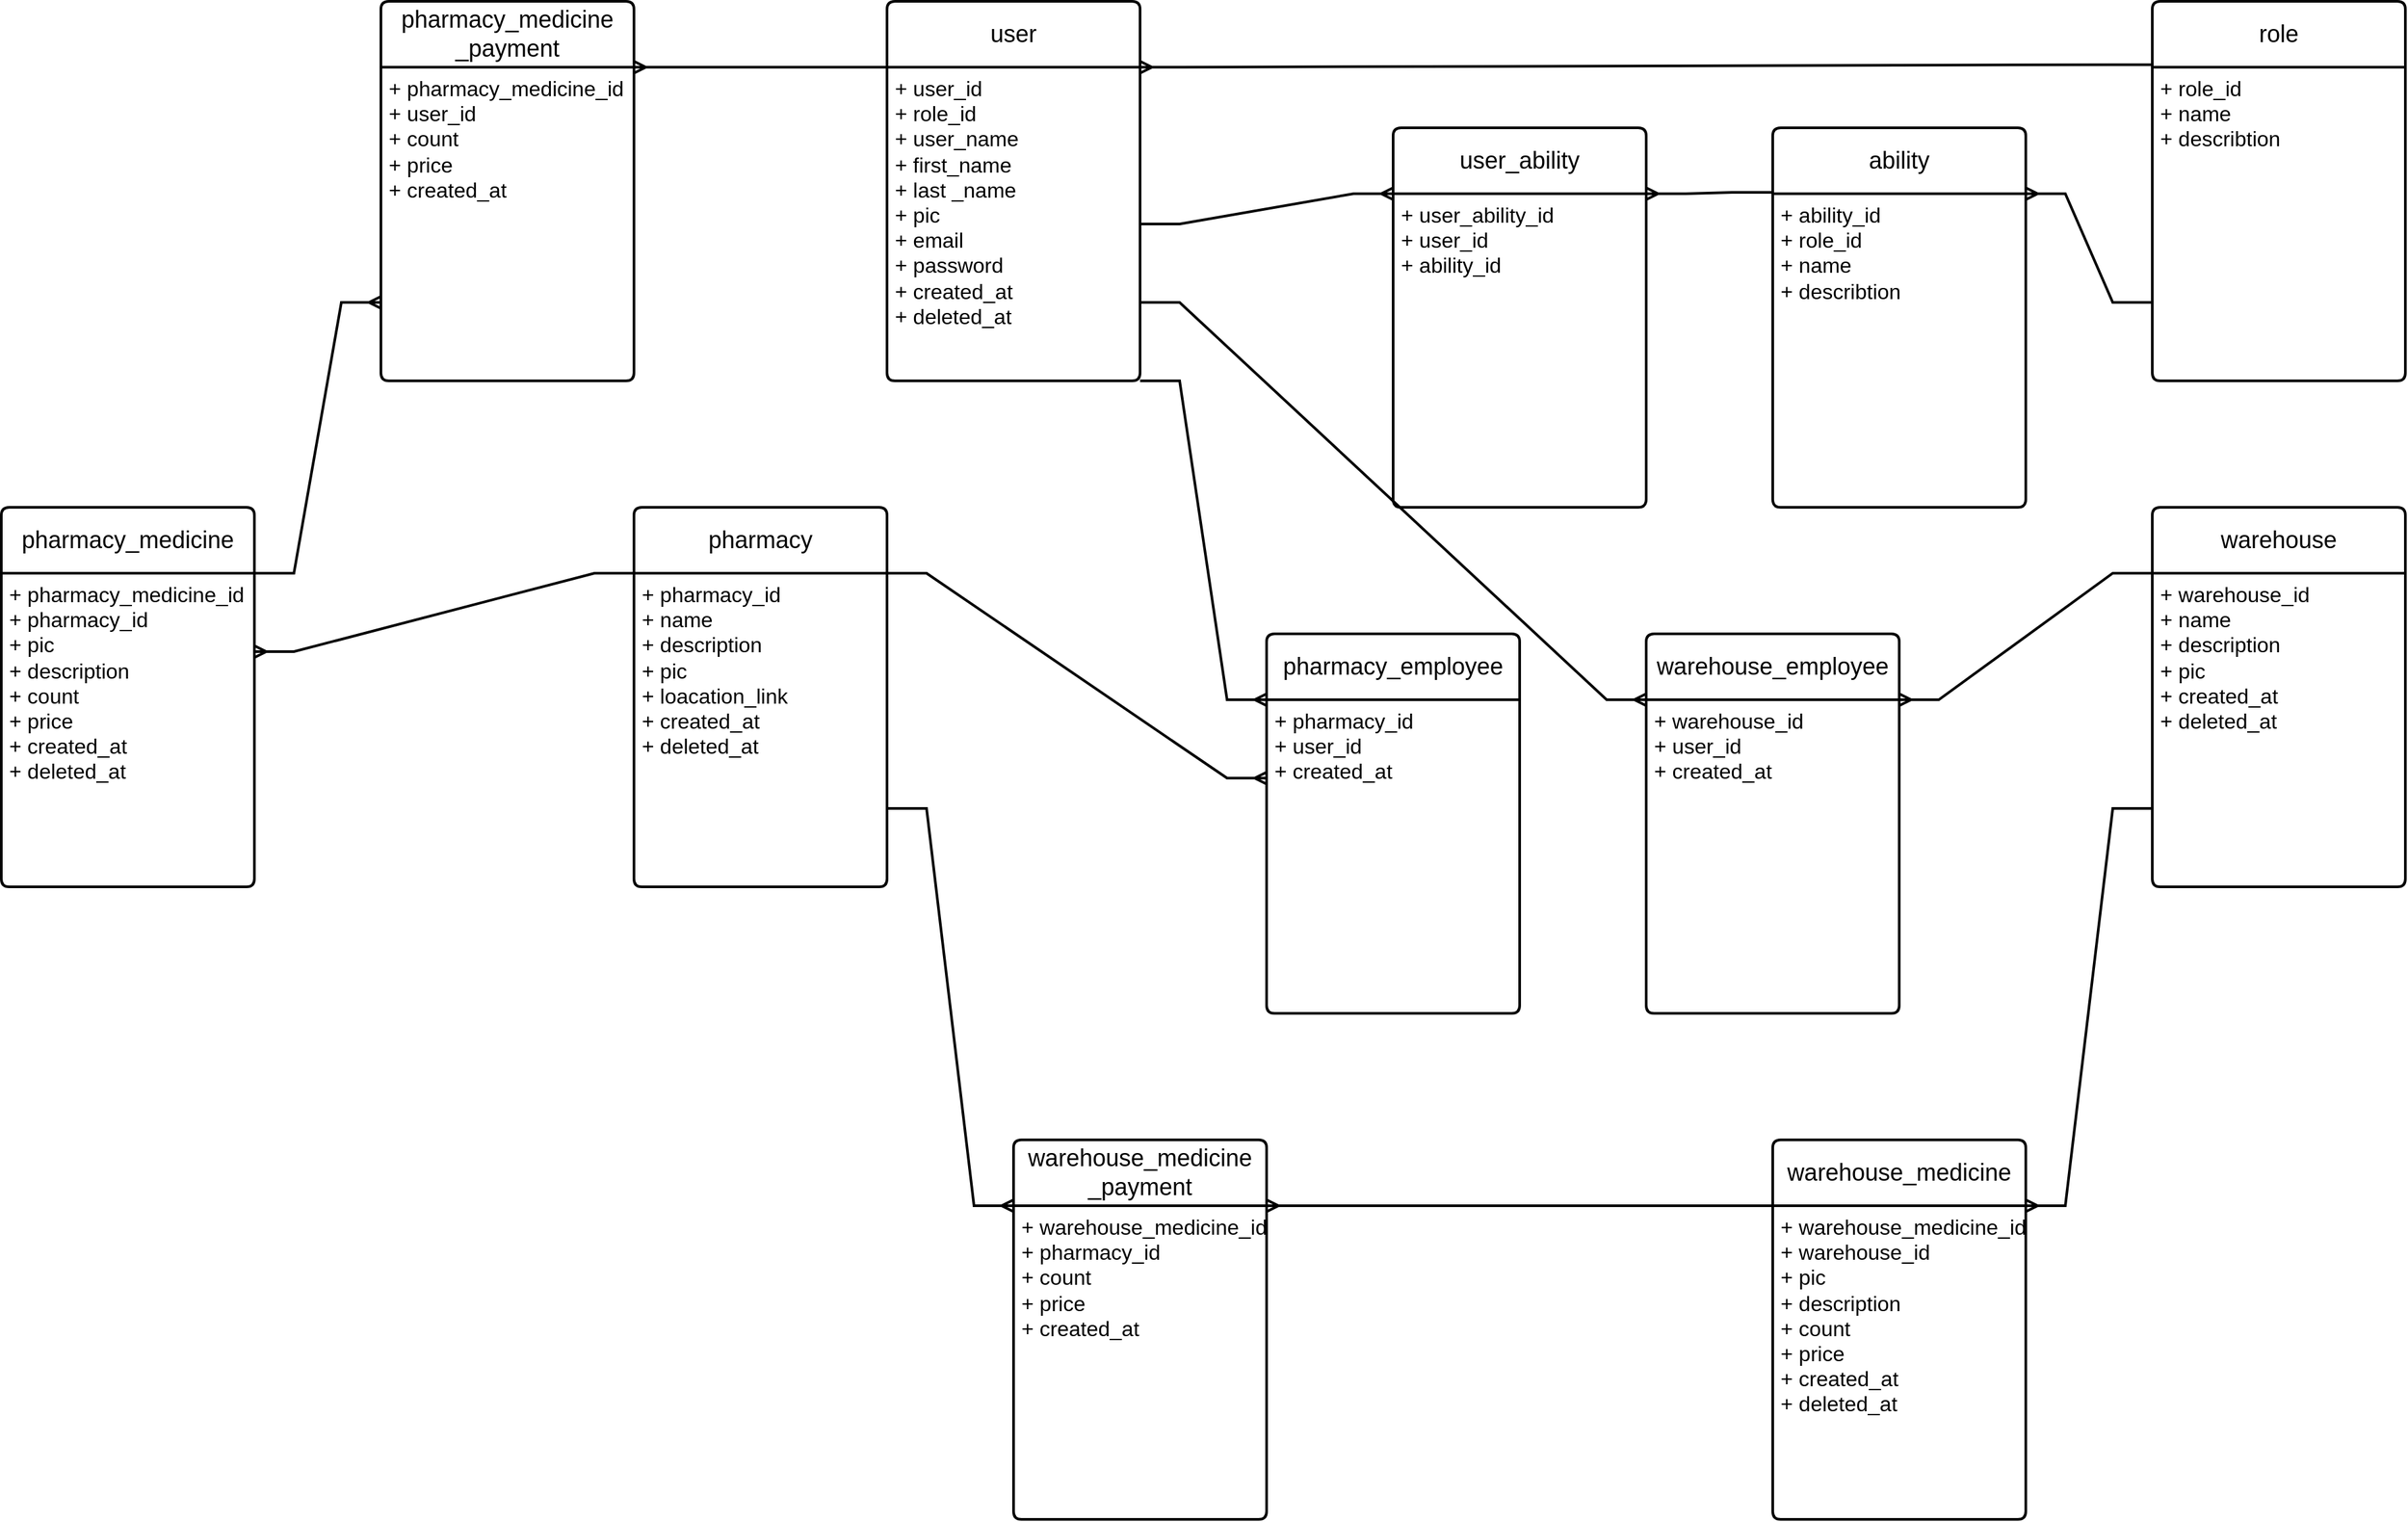 <mxfile>
    <diagram name="Page-1" id="Pqz5ZIfatG5j40akm8x7">
        <mxGraphModel dx="3184" dy="671" grid="1" gridSize="24" guides="1" tooltips="1" connect="1" arrows="1" fold="1" page="1" pageScale="1" pageWidth="850" pageHeight="1100" math="0" shadow="0">
            <root>
                <mxCell id="0"/>
                <mxCell id="1" parent="0"/>
                <mxCell id="yGynIGTieEBJCCS6Y2Hg-5" value="&lt;font style=&quot;font-size: 18px;&quot;&gt;user&lt;/font&gt;" style="swimlane;childLayout=stackLayout;horizontal=1;startSize=50;horizontalStack=0;rounded=1;fontSize=14;fontStyle=0;strokeWidth=2;resizeParent=0;resizeLast=1;shadow=0;dashed=0;align=center;arcSize=4;whiteSpace=wrap;html=1;" parent="1" vertex="1">
                    <mxGeometry x="-288" y="96" width="192" height="288" as="geometry">
                        <mxRectangle x="96" y="96" width="72" height="50" as="alternateBounds"/>
                    </mxGeometry>
                </mxCell>
                <mxCell id="yGynIGTieEBJCCS6Y2Hg-6" value="&lt;font style=&quot;font-size: 16px;&quot;&gt;+ user_id&lt;br&gt;+ role_id&lt;br&gt;+ user_name&lt;br&gt;+ first_name&lt;br&gt;+ last _name&lt;br&gt;+ pic&lt;br&gt;+ email&lt;br&gt;+ password&lt;br&gt;+ created_at&lt;br&gt;+ deleted_at&lt;/font&gt;" style="align=left;strokeColor=none;fillColor=none;spacingLeft=4;fontSize=12;verticalAlign=top;resizable=0;rotatable=0;part=1;html=1;" parent="yGynIGTieEBJCCS6Y2Hg-5" vertex="1">
                    <mxGeometry y="50" width="192" height="238" as="geometry"/>
                </mxCell>
                <mxCell id="yGynIGTieEBJCCS6Y2Hg-10" value="&lt;font style=&quot;font-size: 18px;&quot;&gt;role&lt;/font&gt;" style="swimlane;childLayout=stackLayout;horizontal=1;startSize=50;horizontalStack=0;rounded=1;fontSize=14;fontStyle=0;strokeWidth=2;resizeParent=0;resizeLast=1;shadow=0;dashed=0;align=center;arcSize=4;whiteSpace=wrap;html=1;" parent="1" vertex="1">
                    <mxGeometry x="672" y="96" width="192" height="288" as="geometry"/>
                </mxCell>
                <mxCell id="yGynIGTieEBJCCS6Y2Hg-11" value="&lt;font style=&quot;font-size: 16px;&quot;&gt;+ role_id&lt;br&gt;+ name&lt;br&gt;+ describtion&lt;br&gt;&lt;br&gt;&lt;/font&gt;" style="align=left;strokeColor=none;fillColor=none;spacingLeft=4;fontSize=12;verticalAlign=top;resizable=0;rotatable=0;part=1;html=1;" parent="yGynIGTieEBJCCS6Y2Hg-10" vertex="1">
                    <mxGeometry y="50" width="192" height="238" as="geometry"/>
                </mxCell>
                <mxCell id="yGynIGTieEBJCCS6Y2Hg-13" value="" style="edgeStyle=entityRelationEdgeStyle;fontSize=12;html=1;endArrow=ERmany;rounded=0;exitX=0;exitY=0.167;exitDx=0;exitDy=0;exitPerimeter=0;entryX=1;entryY=0;entryDx=0;entryDy=0;strokeWidth=2;" parent="1" source="yGynIGTieEBJCCS6Y2Hg-10" target="yGynIGTieEBJCCS6Y2Hg-6" edge="1">
                    <mxGeometry width="100" height="100" relative="1" as="geometry">
                        <mxPoint x="384" y="364" as="sourcePoint"/>
                        <mxPoint x="484" y="264" as="targetPoint"/>
                    </mxGeometry>
                </mxCell>
                <mxCell id="K6PqyN6FCFSBMOGqikez-1" value="&lt;span style=&quot;font-size: 18px;&quot;&gt;ability&lt;/span&gt;" style="swimlane;childLayout=stackLayout;horizontal=1;startSize=50;horizontalStack=0;rounded=1;fontSize=14;fontStyle=0;strokeWidth=2;resizeParent=0;resizeLast=1;shadow=0;dashed=0;align=center;arcSize=4;whiteSpace=wrap;html=1;" parent="1" vertex="1">
                    <mxGeometry x="384" y="192" width="192" height="288" as="geometry"/>
                </mxCell>
                <mxCell id="K6PqyN6FCFSBMOGqikez-2" value="&lt;font style=&quot;font-size: 16px;&quot;&gt;+ ability_id&lt;br&gt;+ role_id&lt;br&gt;+ name&lt;br&gt;+ describtion&lt;br&gt;&lt;br&gt;&lt;/font&gt;" style="align=left;strokeColor=none;fillColor=none;spacingLeft=4;fontSize=12;verticalAlign=top;resizable=0;rotatable=0;part=1;html=1;" parent="K6PqyN6FCFSBMOGqikez-1" vertex="1">
                    <mxGeometry y="50" width="192" height="238" as="geometry"/>
                </mxCell>
                <mxCell id="K6PqyN6FCFSBMOGqikez-3" value="&lt;span style=&quot;font-size: 18px;&quot;&gt;user_ability&lt;/span&gt;" style="swimlane;childLayout=stackLayout;horizontal=1;startSize=50;horizontalStack=0;rounded=1;fontSize=14;fontStyle=0;strokeWidth=2;resizeParent=0;resizeLast=1;shadow=0;dashed=0;align=center;arcSize=4;whiteSpace=wrap;html=1;" parent="1" vertex="1">
                    <mxGeometry x="96" y="192" width="192" height="288" as="geometry"/>
                </mxCell>
                <mxCell id="K6PqyN6FCFSBMOGqikez-4" value="&lt;font style=&quot;font-size: 16px;&quot;&gt;+ user_ability_id&lt;br&gt;+ user_id&lt;br&gt;+ ability_id&lt;br&gt;&lt;/font&gt;" style="align=left;strokeColor=none;fillColor=none;spacingLeft=4;fontSize=12;verticalAlign=top;resizable=0;rotatable=0;part=1;html=1;" parent="K6PqyN6FCFSBMOGqikez-3" vertex="1">
                    <mxGeometry y="50" width="192" height="238" as="geometry"/>
                </mxCell>
                <mxCell id="K6PqyN6FCFSBMOGqikez-5" value="" style="edgeStyle=entityRelationEdgeStyle;fontSize=12;html=1;endArrow=ERmany;rounded=0;exitX=0;exitY=0.75;exitDx=0;exitDy=0;strokeWidth=2;entryX=1;entryY=0;entryDx=0;entryDy=0;" parent="1" source="yGynIGTieEBJCCS6Y2Hg-11" target="K6PqyN6FCFSBMOGqikez-2" edge="1">
                    <mxGeometry width="100" height="100" relative="1" as="geometry">
                        <mxPoint x="750" y="396.5" as="sourcePoint"/>
                        <mxPoint x="408" y="408" as="targetPoint"/>
                    </mxGeometry>
                </mxCell>
                <mxCell id="K6PqyN6FCFSBMOGqikez-6" value="" style="edgeStyle=entityRelationEdgeStyle;fontSize=12;html=1;endArrow=ERmany;rounded=0;exitX=1;exitY=0.5;exitDx=0;exitDy=0;entryX=0;entryY=0;entryDx=0;entryDy=0;strokeWidth=2;" parent="1" source="yGynIGTieEBJCCS6Y2Hg-6" target="K6PqyN6FCFSBMOGqikez-4" edge="1">
                    <mxGeometry width="100" height="100" relative="1" as="geometry">
                        <mxPoint x="-264" y="349" as="sourcePoint"/>
                        <mxPoint x="-168" y="458" as="targetPoint"/>
                    </mxGeometry>
                </mxCell>
                <mxCell id="K6PqyN6FCFSBMOGqikez-7" value="&lt;span style=&quot;font-size: 18px;&quot;&gt;pharmacy&lt;/span&gt;" style="swimlane;childLayout=stackLayout;horizontal=1;startSize=50;horizontalStack=0;rounded=1;fontSize=14;fontStyle=0;strokeWidth=2;resizeParent=0;resizeLast=1;shadow=0;dashed=0;align=center;arcSize=4;whiteSpace=wrap;html=1;" parent="1" vertex="1">
                    <mxGeometry x="-480" y="480" width="192" height="288" as="geometry"/>
                </mxCell>
                <mxCell id="K6PqyN6FCFSBMOGqikez-8" value="&lt;font style=&quot;font-size: 16px;&quot;&gt;+ pharmacy_id&lt;br&gt;+ name&lt;br&gt;+ description&amp;nbsp;&lt;br&gt;+ pic&lt;br&gt;+ loacation_link&lt;br&gt;+ created_at&lt;br&gt;+ deleted_at&lt;br&gt;&lt;/font&gt;" style="align=left;strokeColor=none;fillColor=none;spacingLeft=4;fontSize=12;verticalAlign=top;resizable=0;rotatable=0;part=1;html=1;" parent="K6PqyN6FCFSBMOGqikez-7" vertex="1">
                    <mxGeometry y="50" width="192" height="238" as="geometry"/>
                </mxCell>
                <mxCell id="K6PqyN6FCFSBMOGqikez-12" value="" style="edgeStyle=entityRelationEdgeStyle;fontSize=12;html=1;endArrow=ERmany;rounded=0;exitX=-0.005;exitY=0.17;exitDx=0;exitDy=0;entryX=1;entryY=0;entryDx=0;entryDy=0;strokeWidth=2;exitPerimeter=0;" parent="1" source="K6PqyN6FCFSBMOGqikez-1" target="K6PqyN6FCFSBMOGqikez-4" edge="1">
                    <mxGeometry width="100" height="100" relative="1" as="geometry">
                        <mxPoint x="-72" y="349" as="sourcePoint"/>
                        <mxPoint x="120" y="554" as="targetPoint"/>
                        <Array as="points">
                            <mxPoint x="336" y="360"/>
                        </Array>
                    </mxGeometry>
                </mxCell>
                <mxCell id="K6PqyN6FCFSBMOGqikez-13" value="&lt;span style=&quot;font-size: 18px;&quot;&gt;pharmacy_employee&lt;/span&gt;" style="swimlane;childLayout=stackLayout;horizontal=1;startSize=50;horizontalStack=0;rounded=1;fontSize=14;fontStyle=0;strokeWidth=2;resizeParent=0;resizeLast=1;shadow=0;dashed=0;align=center;arcSize=4;whiteSpace=wrap;html=1;" parent="1" vertex="1">
                    <mxGeometry y="576" width="192" height="288" as="geometry"/>
                </mxCell>
                <mxCell id="K6PqyN6FCFSBMOGqikez-14" value="&lt;font style=&quot;font-size: 16px;&quot;&gt;+ pharmacy_id&lt;br&gt;+ user_id&lt;br&gt;+ created_at&lt;br&gt;&lt;/font&gt;" style="align=left;strokeColor=none;fillColor=none;spacingLeft=4;fontSize=12;verticalAlign=top;resizable=0;rotatable=0;part=1;html=1;" parent="K6PqyN6FCFSBMOGqikez-13" vertex="1">
                    <mxGeometry y="50" width="192" height="238" as="geometry"/>
                </mxCell>
                <mxCell id="K6PqyN6FCFSBMOGqikez-15" value="" style="edgeStyle=entityRelationEdgeStyle;fontSize=12;html=1;endArrow=ERmany;rounded=0;exitX=1;exitY=0;exitDx=0;exitDy=0;entryX=0;entryY=0.25;entryDx=0;entryDy=0;strokeWidth=2;" parent="1" source="K6PqyN6FCFSBMOGqikez-8" target="K6PqyN6FCFSBMOGqikez-14" edge="1">
                    <mxGeometry width="100" height="100" relative="1" as="geometry">
                        <mxPoint x="-216" y="448" as="sourcePoint"/>
                        <mxPoint x="-24" y="653" as="targetPoint"/>
                    </mxGeometry>
                </mxCell>
                <mxCell id="K6PqyN6FCFSBMOGqikez-17" value="&lt;span style=&quot;font-size: 18px;&quot;&gt;warehouse&lt;/span&gt;" style="swimlane;childLayout=stackLayout;horizontal=1;startSize=50;horizontalStack=0;rounded=1;fontSize=14;fontStyle=0;strokeWidth=2;resizeParent=0;resizeLast=1;shadow=0;dashed=0;align=center;arcSize=4;whiteSpace=wrap;html=1;" parent="1" vertex="1">
                    <mxGeometry x="672" y="480" width="192" height="288" as="geometry"/>
                </mxCell>
                <mxCell id="K6PqyN6FCFSBMOGqikez-18" value="&lt;font style=&quot;font-size: 16px;&quot;&gt;+ warehouse_id&lt;br&gt;+ name&lt;br&gt;+ description&amp;nbsp;&lt;br&gt;+ pic&lt;br&gt;+ created_at&lt;br&gt;+ deleted_at&lt;br&gt;&lt;/font&gt;" style="align=left;strokeColor=none;fillColor=none;spacingLeft=4;fontSize=12;verticalAlign=top;resizable=0;rotatable=0;part=1;html=1;" parent="K6PqyN6FCFSBMOGqikez-17" vertex="1">
                    <mxGeometry y="50" width="192" height="238" as="geometry"/>
                </mxCell>
                <mxCell id="K6PqyN6FCFSBMOGqikez-19" value="&lt;span style=&quot;font-size: 18px;&quot;&gt;warehouse_employee&lt;/span&gt;" style="swimlane;childLayout=stackLayout;horizontal=1;startSize=50;horizontalStack=0;rounded=1;fontSize=14;fontStyle=0;strokeWidth=2;resizeParent=0;resizeLast=1;shadow=0;dashed=0;align=center;arcSize=4;whiteSpace=wrap;html=1;" parent="1" vertex="1">
                    <mxGeometry x="288" y="576" width="192" height="288" as="geometry"/>
                </mxCell>
                <mxCell id="K6PqyN6FCFSBMOGqikez-20" value="&lt;font style=&quot;font-size: 16px;&quot;&gt;+ warehouse_id&lt;br&gt;+ user_id&lt;br&gt;+ created_at&lt;br&gt;&lt;/font&gt;" style="align=left;strokeColor=none;fillColor=none;spacingLeft=4;fontSize=12;verticalAlign=top;resizable=0;rotatable=0;part=1;html=1;" parent="K6PqyN6FCFSBMOGqikez-19" vertex="1">
                    <mxGeometry y="50" width="192" height="238" as="geometry"/>
                </mxCell>
                <mxCell id="K6PqyN6FCFSBMOGqikez-21" value="" style="edgeStyle=entityRelationEdgeStyle;fontSize=12;html=1;endArrow=ERmany;rounded=0;exitX=1;exitY=0.75;exitDx=0;exitDy=0;entryX=0;entryY=0;entryDx=0;entryDy=0;strokeWidth=2;" parent="1" source="yGynIGTieEBJCCS6Y2Hg-6" target="K6PqyN6FCFSBMOGqikez-20" edge="1">
                    <mxGeometry width="100" height="100" relative="1" as="geometry">
                        <mxPoint x="120" y="614" as="sourcePoint"/>
                        <mxPoint x="24" y="650" as="targetPoint"/>
                    </mxGeometry>
                </mxCell>
                <mxCell id="K6PqyN6FCFSBMOGqikez-22" value="" style="edgeStyle=entityRelationEdgeStyle;fontSize=12;html=1;endArrow=ERmany;rounded=0;exitX=0;exitY=0;exitDx=0;exitDy=0;entryX=1;entryY=0;entryDx=0;entryDy=0;strokeWidth=2;" parent="1" source="K6PqyN6FCFSBMOGqikez-18" target="K6PqyN6FCFSBMOGqikez-20" edge="1">
                    <mxGeometry width="100" height="100" relative="1" as="geometry">
                        <mxPoint x="144" y="638" as="sourcePoint"/>
                        <mxPoint x="48" y="674" as="targetPoint"/>
                    </mxGeometry>
                </mxCell>
                <mxCell id="dLhSm6efQAyP7AnOEUwS-1" value="" style="edgeStyle=entityRelationEdgeStyle;fontSize=12;html=1;endArrow=ERmany;rounded=0;exitX=0;exitY=0.75;exitDx=0;exitDy=0;entryX=1;entryY=0;entryDx=0;entryDy=0;strokeWidth=2;" parent="1" source="K6PqyN6FCFSBMOGqikez-18" target="K6PqyN6FCFSBMOGqikez-24" edge="1">
                    <mxGeometry width="100" height="100" relative="1" as="geometry">
                        <mxPoint x="576" y="805" as="sourcePoint"/>
                        <mxPoint x="228" y="1248" as="targetPoint"/>
                    </mxGeometry>
                </mxCell>
                <mxCell id="K6PqyN6FCFSBMOGqikez-23" value="&lt;span style=&quot;font-size: 18px;&quot;&gt;warehouse_medicine&lt;/span&gt;" style="swimlane;childLayout=stackLayout;horizontal=1;startSize=50;horizontalStack=0;rounded=1;fontSize=14;fontStyle=0;strokeWidth=2;resizeParent=0;resizeLast=1;shadow=0;dashed=0;align=center;arcSize=4;whiteSpace=wrap;html=1;" parent="1" vertex="1">
                    <mxGeometry x="384" y="960" width="192" height="288" as="geometry"/>
                </mxCell>
                <mxCell id="K6PqyN6FCFSBMOGqikez-24" value="&lt;font style=&quot;font-size: 16px;&quot;&gt;+ warehouse_medicine_id&amp;nbsp;&lt;br&gt;+ warehouse_id&lt;br&gt;+ pic&lt;br&gt;+ description&lt;br&gt;+ count&lt;br&gt;+ price&lt;br&gt;+ created_at&lt;br&gt;+ deleted_at&lt;br&gt;&lt;/font&gt;" style="align=left;strokeColor=none;fillColor=none;spacingLeft=4;fontSize=12;verticalAlign=top;resizable=0;rotatable=0;part=1;html=1;" parent="K6PqyN6FCFSBMOGqikez-23" vertex="1">
                    <mxGeometry y="50" width="192" height="238" as="geometry"/>
                </mxCell>
                <mxCell id="dLhSm6efQAyP7AnOEUwS-5" value="&lt;span style=&quot;font-size: 18px;&quot;&gt;pharmacy_medicine&lt;/span&gt;" style="swimlane;childLayout=stackLayout;horizontal=1;startSize=50;horizontalStack=0;rounded=1;fontSize=14;fontStyle=0;strokeWidth=2;resizeParent=0;resizeLast=1;shadow=0;dashed=0;align=center;arcSize=4;whiteSpace=wrap;html=1;" parent="1" vertex="1">
                    <mxGeometry x="-960" y="480" width="192" height="288" as="geometry"/>
                </mxCell>
                <mxCell id="dLhSm6efQAyP7AnOEUwS-6" value="&lt;font style=&quot;font-size: 16px;&quot;&gt;+ pharmacy_medicine_id&amp;nbsp;&lt;br&gt;+ pharmacy_id&lt;br&gt;+ pic&lt;br&gt;+ description&lt;br&gt;+ count&lt;br&gt;+ price&lt;br&gt;+ created_at&lt;br&gt;+ deleted_at&lt;br&gt;&lt;/font&gt;" style="align=left;strokeColor=none;fillColor=none;spacingLeft=4;fontSize=12;verticalAlign=top;resizable=0;rotatable=0;part=1;html=1;" parent="dLhSm6efQAyP7AnOEUwS-5" vertex="1">
                    <mxGeometry y="50" width="192" height="238" as="geometry"/>
                </mxCell>
                <mxCell id="dLhSm6efQAyP7AnOEUwS-7" value="" style="edgeStyle=entityRelationEdgeStyle;fontSize=12;html=1;endArrow=ERmany;rounded=0;exitX=0;exitY=0;exitDx=0;exitDy=0;entryX=1;entryY=0.25;entryDx=0;entryDy=0;strokeWidth=2;" parent="1" source="K6PqyN6FCFSBMOGqikez-8" target="dLhSm6efQAyP7AnOEUwS-6" edge="1">
                    <mxGeometry width="100" height="100" relative="1" as="geometry">
                        <mxPoint x="-282" y="816" as="sourcePoint"/>
                        <mxPoint x="-378" y="1117" as="targetPoint"/>
                    </mxGeometry>
                </mxCell>
                <mxCell id="dLhSm6efQAyP7AnOEUwS-9" value="&lt;font style=&quot;font-size: 18px;&quot;&gt;warehouse_medicine&lt;br&gt;_payment&lt;br&gt;&lt;/font&gt;" style="swimlane;childLayout=stackLayout;horizontal=1;startSize=50;horizontalStack=0;rounded=1;fontSize=14;fontStyle=0;strokeWidth=2;resizeParent=0;resizeLast=1;shadow=0;dashed=0;align=center;arcSize=4;whiteSpace=wrap;html=1;" parent="1" vertex="1">
                    <mxGeometry x="-192" y="960" width="192" height="288" as="geometry"/>
                </mxCell>
                <mxCell id="dLhSm6efQAyP7AnOEUwS-10" value="&lt;font style=&quot;font-size: 16px;&quot;&gt;+ warehouse_medicine_id&amp;nbsp;&lt;br&gt;+ pharmacy_id&lt;br&gt;+ count&lt;br&gt;+ price&amp;nbsp;&lt;br&gt;+ created_at&lt;br&gt;&lt;/font&gt;" style="align=left;strokeColor=none;fillColor=none;spacingLeft=4;fontSize=12;verticalAlign=top;resizable=0;rotatable=0;part=1;html=1;" parent="dLhSm6efQAyP7AnOEUwS-9" vertex="1">
                    <mxGeometry y="50" width="192" height="238" as="geometry"/>
                </mxCell>
                <mxCell id="dLhSm6efQAyP7AnOEUwS-11" value="" style="edgeStyle=entityRelationEdgeStyle;fontSize=12;html=1;endArrow=ERmany;rounded=0;exitX=1;exitY=0.75;exitDx=0;exitDy=0;entryX=0;entryY=0;entryDx=0;entryDy=0;strokeWidth=2;" parent="1" source="K6PqyN6FCFSBMOGqikez-8" target="dLhSm6efQAyP7AnOEUwS-10" edge="1">
                    <mxGeometry width="100" height="100" relative="1" as="geometry">
                        <mxPoint x="-456" y="733" as="sourcePoint"/>
                        <mxPoint x="-648" y="1034" as="targetPoint"/>
                    </mxGeometry>
                </mxCell>
                <mxCell id="dLhSm6efQAyP7AnOEUwS-12" value="" style="edgeStyle=entityRelationEdgeStyle;fontSize=12;html=1;endArrow=ERmany;rounded=0;entryX=1;entryY=0;entryDx=0;entryDy=0;strokeWidth=2;exitX=0;exitY=0;exitDx=0;exitDy=0;" parent="1" source="K6PqyN6FCFSBMOGqikez-24" target="dLhSm6efQAyP7AnOEUwS-10" edge="1">
                    <mxGeometry width="100" height="100" relative="1" as="geometry">
                        <mxPoint x="288" y="1008" as="sourcePoint"/>
                        <mxPoint x="-168" y="1034" as="targetPoint"/>
                    </mxGeometry>
                </mxCell>
                <mxCell id="dLhSm6efQAyP7AnOEUwS-13" value="&lt;font style=&quot;font-size: 18px;&quot;&gt;pharmacy_medicine&lt;br&gt;_payment&lt;br&gt;&lt;/font&gt;" style="swimlane;childLayout=stackLayout;horizontal=1;startSize=50;horizontalStack=0;rounded=1;fontSize=14;fontStyle=0;strokeWidth=2;resizeParent=0;resizeLast=1;shadow=0;dashed=0;align=center;arcSize=4;whiteSpace=wrap;html=1;" parent="1" vertex="1">
                    <mxGeometry x="-672" y="96" width="192" height="288" as="geometry"/>
                </mxCell>
                <mxCell id="dLhSm6efQAyP7AnOEUwS-14" value="&lt;font style=&quot;font-size: 16px;&quot;&gt;+ pharmacy_medicine_id&amp;nbsp;&lt;br&gt;+ user_id&lt;br&gt;+ count&lt;br&gt;+ price&amp;nbsp;&lt;br&gt;+ created_at&lt;br&gt;&lt;/font&gt;" style="align=left;strokeColor=none;fillColor=none;spacingLeft=4;fontSize=12;verticalAlign=top;resizable=0;rotatable=0;part=1;html=1;" parent="dLhSm6efQAyP7AnOEUwS-13" vertex="1">
                    <mxGeometry y="50" width="192" height="238" as="geometry"/>
                </mxCell>
                <mxCell id="dLhSm6efQAyP7AnOEUwS-15" value="" style="edgeStyle=entityRelationEdgeStyle;fontSize=12;html=1;endArrow=ERmany;rounded=0;exitX=1;exitY=0;exitDx=0;exitDy=0;entryX=0;entryY=0.75;entryDx=0;entryDy=0;strokeWidth=2;" parent="1" source="dLhSm6efQAyP7AnOEUwS-6" target="dLhSm6efQAyP7AnOEUwS-14" edge="1">
                    <mxGeometry width="100" height="100" relative="1" as="geometry">
                        <mxPoint x="-455" y="264" as="sourcePoint"/>
                        <mxPoint x="-647" y="565" as="targetPoint"/>
                    </mxGeometry>
                </mxCell>
                <mxCell id="dLhSm6efQAyP7AnOEUwS-16" value="" style="edgeStyle=entityRelationEdgeStyle;fontSize=12;html=1;endArrow=ERmany;rounded=0;exitX=0;exitY=0;exitDx=0;exitDy=0;entryX=1;entryY=0;entryDx=0;entryDy=0;strokeWidth=2;" parent="1" source="yGynIGTieEBJCCS6Y2Hg-6" target="dLhSm6efQAyP7AnOEUwS-14" edge="1">
                    <mxGeometry width="100" height="100" relative="1" as="geometry">
                        <mxPoint x="-378" y="277" as="sourcePoint"/>
                        <mxPoint x="-570" y="72" as="targetPoint"/>
                    </mxGeometry>
                </mxCell>
                <mxCell id="dLhSm6efQAyP7AnOEUwS-20" value="" style="edgeStyle=entityRelationEdgeStyle;fontSize=12;html=1;endArrow=ERmany;rounded=0;exitX=1;exitY=1;exitDx=0;exitDy=0;entryX=0;entryY=0;entryDx=0;entryDy=0;strokeWidth=2;" parent="1" source="yGynIGTieEBJCCS6Y2Hg-6" target="K6PqyN6FCFSBMOGqikez-14" edge="1">
                    <mxGeometry width="100" height="100" relative="1" as="geometry">
                        <mxPoint x="-72" y="349" as="sourcePoint"/>
                        <mxPoint x="408" y="650" as="targetPoint"/>
                    </mxGeometry>
                </mxCell>
            </root>
        </mxGraphModel>
    </diagram>
</mxfile>
